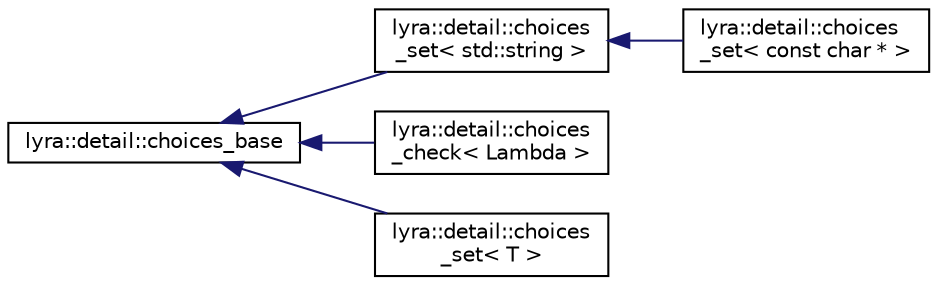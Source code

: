 digraph "Graphical Class Hierarchy"
{
 // INTERACTIVE_SVG=YES
 // LATEX_PDF_SIZE
  edge [fontname="Helvetica",fontsize="10",labelfontname="Helvetica",labelfontsize="10"];
  node [fontname="Helvetica",fontsize="10",shape=record];
  rankdir="LR";
  Node0 [label="lyra::detail::choices_base",height=0.2,width=0.4,color="black", fillcolor="white", style="filled",URL="$structlyra_1_1detail_1_1choices__base.html",tooltip=" "];
  Node0 -> Node1 [dir="back",color="midnightblue",fontsize="10",style="solid",fontname="Helvetica"];
  Node1 [label="lyra::detail::choices\l_set\< std::string \>",height=0.2,width=0.4,color="black", fillcolor="white", style="filled",URL="$structlyra_1_1detail_1_1choices__set.html",tooltip=" "];
  Node1 -> Node2 [dir="back",color="midnightblue",fontsize="10",style="solid",fontname="Helvetica"];
  Node2 [label="lyra::detail::choices\l_set\< const char * \>",height=0.2,width=0.4,color="black", fillcolor="white", style="filled",URL="$structlyra_1_1detail_1_1choices__set_3_01const_01char_01_5_01_4.html",tooltip=" "];
  Node0 -> Node3 [dir="back",color="midnightblue",fontsize="10",style="solid",fontname="Helvetica"];
  Node3 [label="lyra::detail::choices\l_check\< Lambda \>",height=0.2,width=0.4,color="black", fillcolor="white", style="filled",URL="$structlyra_1_1detail_1_1choices__check.html",tooltip=" "];
  Node0 -> Node4 [dir="back",color="midnightblue",fontsize="10",style="solid",fontname="Helvetica"];
  Node4 [label="lyra::detail::choices\l_set\< T \>",height=0.2,width=0.4,color="black", fillcolor="white", style="filled",URL="$structlyra_1_1detail_1_1choices__set.html",tooltip=" "];
}
